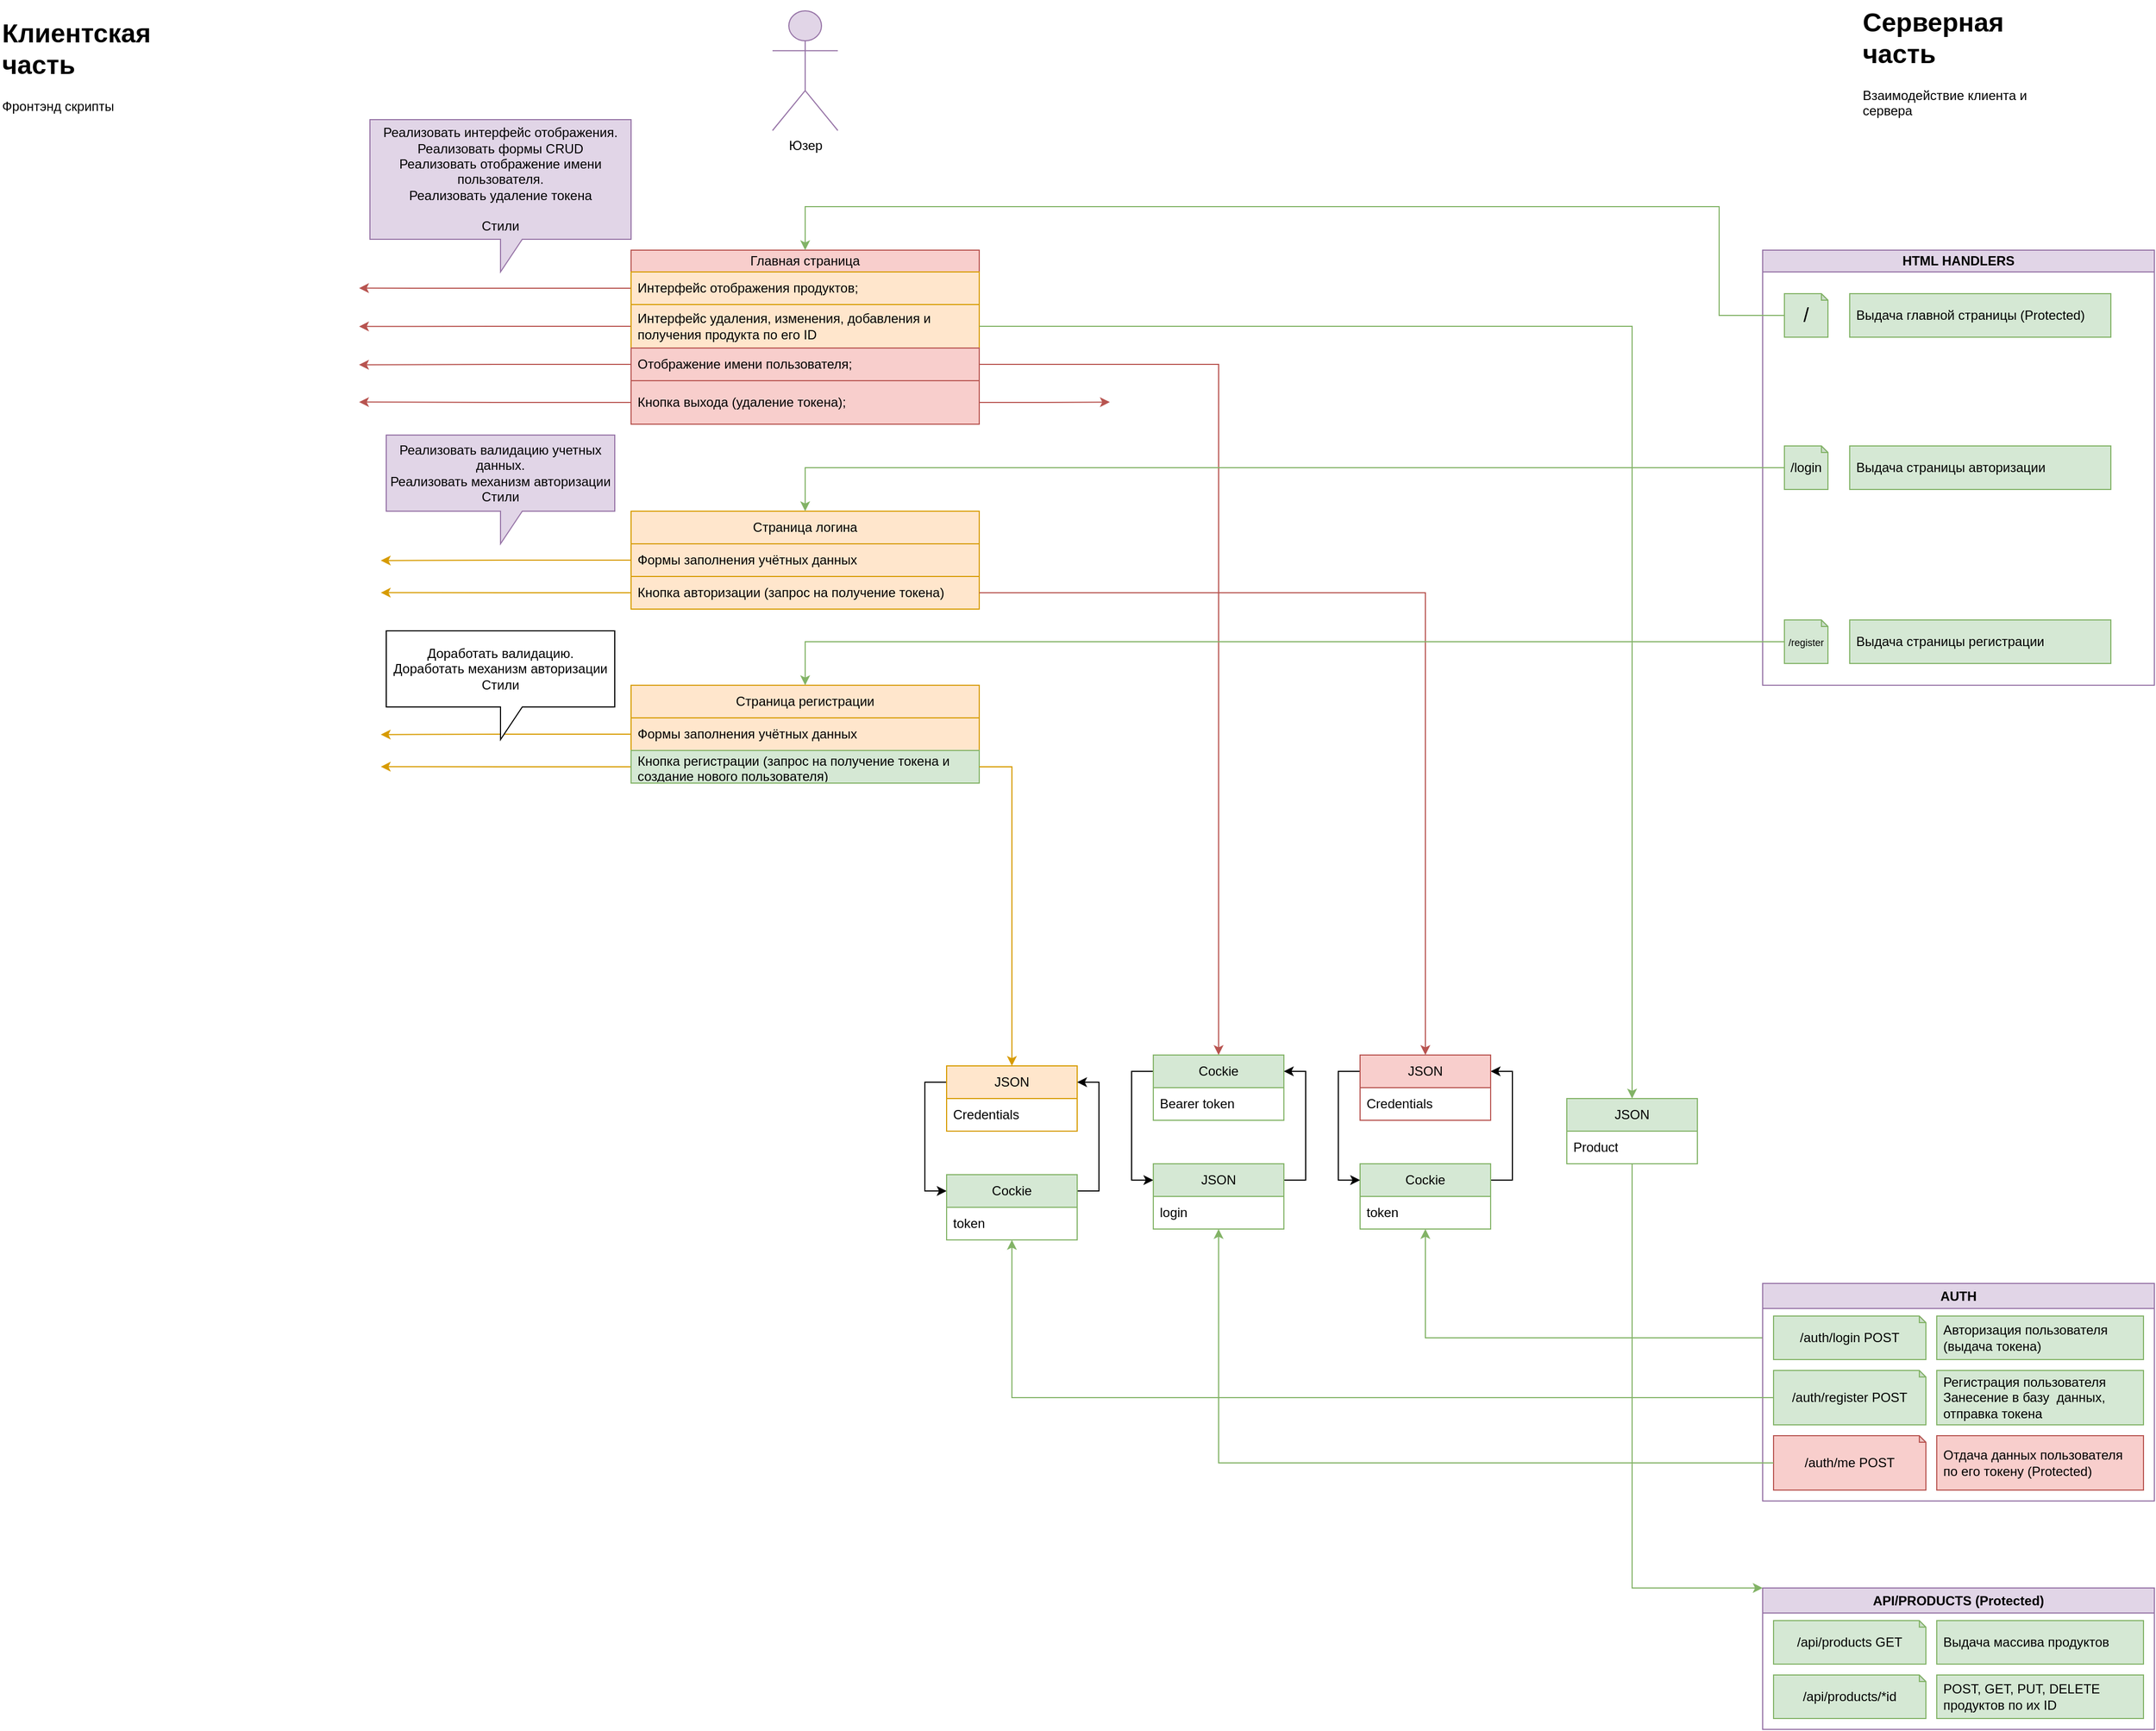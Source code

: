 <mxfile version="24.7.16">
  <diagram name="Страница — 1" id="KyiQzCt9rgxd2dY673ne">
    <mxGraphModel dx="2739" dy="2174" grid="1" gridSize="10" guides="1" tooltips="1" connect="1" arrows="1" fold="1" page="1" pageScale="1" pageWidth="827" pageHeight="1169" math="0" shadow="0">
      <root>
        <mxCell id="0" />
        <mxCell id="1" parent="0" />
        <mxCell id="AlWu4j2nUdlM_dIIHE1T-5" value="HTML HANDLERS" style="swimlane;whiteSpace=wrap;html=1;startSize=20;fillColor=#e1d5e7;strokeColor=#9673a6;" vertex="1" parent="1">
          <mxGeometry x="1000" y="40" width="360" height="400" as="geometry" />
        </mxCell>
        <mxCell id="AlWu4j2nUdlM_dIIHE1T-6" value="/login" style="shape=note;whiteSpace=wrap;html=1;backgroundOutline=1;darkOpacity=0.05;size=6;fillColor=#d5e8d4;strokeColor=#82b366;" vertex="1" parent="AlWu4j2nUdlM_dIIHE1T-5">
          <mxGeometry x="20" y="180" width="40" height="40" as="geometry" />
        </mxCell>
        <mxCell id="AlWu4j2nUdlM_dIIHE1T-12" value="&lt;font style=&quot;font-size: 18px;&quot;&gt;/&lt;/font&gt;" style="shape=note;whiteSpace=wrap;html=1;backgroundOutline=1;darkOpacity=0.05;size=6;fillColor=#d5e8d4;strokeColor=#82b366;" vertex="1" parent="AlWu4j2nUdlM_dIIHE1T-5">
          <mxGeometry x="20" y="40" width="40" height="40" as="geometry" />
        </mxCell>
        <mxCell id="AlWu4j2nUdlM_dIIHE1T-13" value="&lt;font style=&quot;font-size: 9px;&quot;&gt;/register&lt;/font&gt;" style="shape=note;whiteSpace=wrap;html=1;backgroundOutline=1;darkOpacity=0.05;size=6;fillColor=#d5e8d4;strokeColor=#82b366;" vertex="1" parent="AlWu4j2nUdlM_dIIHE1T-5">
          <mxGeometry x="20" y="340" width="40" height="40" as="geometry" />
        </mxCell>
        <mxCell id="AlWu4j2nUdlM_dIIHE1T-14" value="Выдача главной страницы (Protected)" style="text;strokeColor=#82b366;fillColor=#d5e8d4;align=left;verticalAlign=middle;spacingLeft=4;spacingRight=4;overflow=hidden;points=[[0,0.5],[1,0.5]];portConstraint=eastwest;rotatable=0;whiteSpace=wrap;html=1;" vertex="1" parent="AlWu4j2nUdlM_dIIHE1T-5">
          <mxGeometry x="80" y="40" width="240" height="40" as="geometry" />
        </mxCell>
        <mxCell id="AlWu4j2nUdlM_dIIHE1T-15" value="Выдача страницы авторизации" style="text;strokeColor=#82b366;fillColor=#d5e8d4;align=left;verticalAlign=middle;spacingLeft=4;spacingRight=4;overflow=hidden;points=[[0,0.5],[1,0.5]];portConstraint=eastwest;rotatable=0;whiteSpace=wrap;html=1;" vertex="1" parent="AlWu4j2nUdlM_dIIHE1T-5">
          <mxGeometry x="80" y="180" width="240" height="40" as="geometry" />
        </mxCell>
        <mxCell id="AlWu4j2nUdlM_dIIHE1T-16" value="Выдача страницы регистрации" style="text;strokeColor=#82b366;fillColor=#d5e8d4;align=left;verticalAlign=middle;spacingLeft=4;spacingRight=4;overflow=hidden;points=[[0,0.5],[1,0.5]];portConstraint=eastwest;rotatable=0;whiteSpace=wrap;html=1;" vertex="1" parent="AlWu4j2nUdlM_dIIHE1T-5">
          <mxGeometry x="80" y="340" width="240" height="40" as="geometry" />
        </mxCell>
        <mxCell id="AlWu4j2nUdlM_dIIHE1T-34" value="Главная страница" style="swimlane;fontStyle=0;childLayout=stackLayout;horizontal=1;startSize=20;horizontalStack=0;resizeParent=1;resizeParentMax=0;resizeLast=0;collapsible=1;marginBottom=0;whiteSpace=wrap;html=1;fillColor=#f8cecc;strokeColor=#b85450;" vertex="1" parent="1">
          <mxGeometry x="-40" y="40" width="320" height="160" as="geometry" />
        </mxCell>
        <mxCell id="AlWu4j2nUdlM_dIIHE1T-140" style="edgeStyle=orthogonalEdgeStyle;rounded=0;orthogonalLoop=1;jettySize=auto;html=1;exitX=0;exitY=0.5;exitDx=0;exitDy=0;fillColor=#f8cecc;strokeColor=#b85450;" edge="1" parent="AlWu4j2nUdlM_dIIHE1T-34" source="AlWu4j2nUdlM_dIIHE1T-36">
          <mxGeometry relative="1" as="geometry">
            <mxPoint x="-250" y="34.905" as="targetPoint" />
          </mxGeometry>
        </mxCell>
        <mxCell id="AlWu4j2nUdlM_dIIHE1T-36" value="Интерфейс отображения продуктов;" style="text;strokeColor=#d79b00;fillColor=#ffe6cc;align=left;verticalAlign=middle;spacingLeft=4;spacingRight=4;overflow=hidden;points=[[0,0.5],[1,0.5]];portConstraint=eastwest;rotatable=0;whiteSpace=wrap;html=1;" vertex="1" parent="AlWu4j2nUdlM_dIIHE1T-34">
          <mxGeometry y="20" width="320" height="30" as="geometry" />
        </mxCell>
        <mxCell id="AlWu4j2nUdlM_dIIHE1T-142" style="edgeStyle=orthogonalEdgeStyle;rounded=0;orthogonalLoop=1;jettySize=auto;html=1;exitX=0;exitY=0.5;exitDx=0;exitDy=0;fillColor=#f8cecc;strokeColor=#b85450;" edge="1" parent="AlWu4j2nUdlM_dIIHE1T-34" source="AlWu4j2nUdlM_dIIHE1T-37">
          <mxGeometry relative="1" as="geometry">
            <mxPoint x="-250" y="70.143" as="targetPoint" />
          </mxGeometry>
        </mxCell>
        <mxCell id="AlWu4j2nUdlM_dIIHE1T-37" value="Интерфейс удаления, изменения, добавления и получения продукта по его ID" style="text;strokeColor=#d79b00;fillColor=#ffe6cc;align=left;verticalAlign=middle;spacingLeft=4;spacingRight=4;overflow=hidden;points=[[0,0.5],[1,0.5]];portConstraint=eastwest;rotatable=0;whiteSpace=wrap;html=1;" vertex="1" parent="AlWu4j2nUdlM_dIIHE1T-34">
          <mxGeometry y="50" width="320" height="40" as="geometry" />
        </mxCell>
        <mxCell id="AlWu4j2nUdlM_dIIHE1T-143" style="edgeStyle=orthogonalEdgeStyle;rounded=0;orthogonalLoop=1;jettySize=auto;html=1;exitX=0;exitY=0.5;exitDx=0;exitDy=0;fillColor=#f8cecc;strokeColor=#b85450;" edge="1" parent="AlWu4j2nUdlM_dIIHE1T-34" source="AlWu4j2nUdlM_dIIHE1T-40">
          <mxGeometry relative="1" as="geometry">
            <mxPoint x="-250" y="105.381" as="targetPoint" />
          </mxGeometry>
        </mxCell>
        <mxCell id="AlWu4j2nUdlM_dIIHE1T-40" value="Отображение имени пользователя;" style="text;strokeColor=#b85450;fillColor=#f8cecc;align=left;verticalAlign=middle;spacingLeft=4;spacingRight=4;overflow=hidden;points=[[0,0.5],[1,0.5]];portConstraint=eastwest;rotatable=0;whiteSpace=wrap;html=1;" vertex="1" parent="AlWu4j2nUdlM_dIIHE1T-34">
          <mxGeometry y="90" width="320" height="30" as="geometry" />
        </mxCell>
        <mxCell id="AlWu4j2nUdlM_dIIHE1T-144" style="edgeStyle=orthogonalEdgeStyle;rounded=0;orthogonalLoop=1;jettySize=auto;html=1;exitX=0;exitY=0.5;exitDx=0;exitDy=0;fillColor=#f8cecc;strokeColor=#b85450;" edge="1" parent="AlWu4j2nUdlM_dIIHE1T-34" source="AlWu4j2nUdlM_dIIHE1T-41">
          <mxGeometry relative="1" as="geometry">
            <mxPoint x="-250" y="139.667" as="targetPoint" />
          </mxGeometry>
        </mxCell>
        <mxCell id="AlWu4j2nUdlM_dIIHE1T-145" style="edgeStyle=orthogonalEdgeStyle;rounded=0;orthogonalLoop=1;jettySize=auto;html=1;exitX=1;exitY=0.5;exitDx=0;exitDy=0;fillColor=#f8cecc;strokeColor=#b85450;" edge="1" parent="AlWu4j2nUdlM_dIIHE1T-34" source="AlWu4j2nUdlM_dIIHE1T-41">
          <mxGeometry relative="1" as="geometry">
            <mxPoint x="440" y="139.667" as="targetPoint" />
          </mxGeometry>
        </mxCell>
        <mxCell id="AlWu4j2nUdlM_dIIHE1T-41" value="Кнопка выхода (удаление токена);" style="text;strokeColor=#b85450;fillColor=#f8cecc;align=left;verticalAlign=middle;spacingLeft=4;spacingRight=4;overflow=hidden;points=[[0,0.5],[1,0.5]];portConstraint=eastwest;rotatable=0;whiteSpace=wrap;html=1;" vertex="1" parent="AlWu4j2nUdlM_dIIHE1T-34">
          <mxGeometry y="120" width="320" height="40" as="geometry" />
        </mxCell>
        <mxCell id="AlWu4j2nUdlM_dIIHE1T-44" value="API/PRODUCTS (Protected)" style="swimlane;whiteSpace=wrap;html=1;fillColor=#e1d5e7;strokeColor=#9673a6;" vertex="1" parent="1">
          <mxGeometry x="1000" y="1270" width="360" height="130" as="geometry" />
        </mxCell>
        <mxCell id="AlWu4j2nUdlM_dIIHE1T-45" value="/api/products/*id" style="shape=note;whiteSpace=wrap;html=1;backgroundOutline=1;darkOpacity=0.05;size=6;fillColor=#d5e8d4;strokeColor=#82b366;" vertex="1" parent="AlWu4j2nUdlM_dIIHE1T-44">
          <mxGeometry x="10" y="80" width="140" height="40" as="geometry" />
        </mxCell>
        <mxCell id="AlWu4j2nUdlM_dIIHE1T-46" value="/api/products GET" style="shape=note;whiteSpace=wrap;html=1;backgroundOutline=1;darkOpacity=0.05;size=6;fillColor=#d5e8d4;strokeColor=#82b366;" vertex="1" parent="AlWu4j2nUdlM_dIIHE1T-44">
          <mxGeometry x="10" y="30" width="140" height="40" as="geometry" />
        </mxCell>
        <mxCell id="AlWu4j2nUdlM_dIIHE1T-48" value="Выдача массива продуктов " style="text;strokeColor=#82b366;fillColor=#d5e8d4;align=left;verticalAlign=middle;spacingLeft=4;spacingRight=4;overflow=hidden;points=[[0,0.5],[1,0.5]];portConstraint=eastwest;rotatable=0;whiteSpace=wrap;html=1;" vertex="1" parent="AlWu4j2nUdlM_dIIHE1T-44">
          <mxGeometry x="160" y="30" width="190" height="40" as="geometry" />
        </mxCell>
        <mxCell id="AlWu4j2nUdlM_dIIHE1T-52" value="POST, GET, PUT, DELETE продуктов по их ID" style="text;strokeColor=#82b366;fillColor=#d5e8d4;align=left;verticalAlign=middle;spacingLeft=4;spacingRight=4;overflow=hidden;points=[[0,0.5],[1,0.5]];portConstraint=eastwest;rotatable=0;whiteSpace=wrap;html=1;" vertex="1" parent="AlWu4j2nUdlM_dIIHE1T-44">
          <mxGeometry x="160" y="80" width="190" height="40" as="geometry" />
        </mxCell>
        <mxCell id="AlWu4j2nUdlM_dIIHE1T-103" style="edgeStyle=orthogonalEdgeStyle;rounded=0;orthogonalLoop=1;jettySize=auto;html=1;exitX=0;exitY=0.25;exitDx=0;exitDy=0;fillColor=#d5e8d4;strokeColor=#82b366;" edge="1" parent="1" source="AlWu4j2nUdlM_dIIHE1T-54" target="AlWu4j2nUdlM_dIIHE1T-104">
          <mxGeometry relative="1" as="geometry">
            <mxPoint x="720" y="580" as="targetPoint" />
          </mxGeometry>
        </mxCell>
        <mxCell id="AlWu4j2nUdlM_dIIHE1T-54" value="AUTH" style="swimlane;whiteSpace=wrap;html=1;fillColor=#e1d5e7;strokeColor=#9673a6;" vertex="1" parent="1">
          <mxGeometry x="1000" y="990" width="360" height="200" as="geometry" />
        </mxCell>
        <mxCell id="AlWu4j2nUdlM_dIIHE1T-55" value="/auth/register POST" style="shape=note;whiteSpace=wrap;html=1;backgroundOutline=1;darkOpacity=0.05;size=6;fillColor=#d5e8d4;strokeColor=#82b366;" vertex="1" parent="AlWu4j2nUdlM_dIIHE1T-54">
          <mxGeometry x="10" y="80" width="140" height="50" as="geometry" />
        </mxCell>
        <mxCell id="AlWu4j2nUdlM_dIIHE1T-56" value="/auth/login POST" style="shape=note;whiteSpace=wrap;html=1;backgroundOutline=1;darkOpacity=0.05;size=6;fillColor=#d5e8d4;strokeColor=#82b366;" vertex="1" parent="AlWu4j2nUdlM_dIIHE1T-54">
          <mxGeometry x="10" y="30" width="140" height="40" as="geometry" />
        </mxCell>
        <mxCell id="AlWu4j2nUdlM_dIIHE1T-57" value="Авторизация пользователя&lt;br&gt;(выдача токена)" style="text;strokeColor=#82b366;fillColor=#d5e8d4;align=left;verticalAlign=middle;spacingLeft=4;spacingRight=4;overflow=hidden;points=[[0,0.5],[1,0.5]];portConstraint=eastwest;rotatable=0;whiteSpace=wrap;html=1;" vertex="1" parent="AlWu4j2nUdlM_dIIHE1T-54">
          <mxGeometry x="160" y="30" width="190" height="40" as="geometry" />
        </mxCell>
        <mxCell id="AlWu4j2nUdlM_dIIHE1T-58" value="Регистрация пользователя&lt;br&gt;Занесение в базу&amp;nbsp; данных, отправка токена" style="text;strokeColor=#82b366;fillColor=#d5e8d4;align=left;verticalAlign=middle;spacingLeft=4;spacingRight=4;overflow=hidden;points=[[0,0.5],[1,0.5]];portConstraint=eastwest;rotatable=0;whiteSpace=wrap;html=1;" vertex="1" parent="AlWu4j2nUdlM_dIIHE1T-54">
          <mxGeometry x="160" y="80" width="190" height="50" as="geometry" />
        </mxCell>
        <mxCell id="AlWu4j2nUdlM_dIIHE1T-63" value="/auth/me POST" style="shape=note;whiteSpace=wrap;html=1;backgroundOutline=1;darkOpacity=0.05;size=6;fillColor=#f8cecc;strokeColor=#b85450;" vertex="1" parent="AlWu4j2nUdlM_dIIHE1T-54">
          <mxGeometry x="10" y="140" width="140" height="50" as="geometry" />
        </mxCell>
        <mxCell id="AlWu4j2nUdlM_dIIHE1T-64" value="Отдача данных пользователя по его токену (Protected)" style="text;strokeColor=#b85450;fillColor=#f8cecc;align=left;verticalAlign=middle;spacingLeft=4;spacingRight=4;overflow=hidden;points=[[0,0.5],[1,0.5]];portConstraint=eastwest;rotatable=0;whiteSpace=wrap;html=1;" vertex="1" parent="AlWu4j2nUdlM_dIIHE1T-54">
          <mxGeometry x="160" y="140" width="190" height="50" as="geometry" />
        </mxCell>
        <mxCell id="AlWu4j2nUdlM_dIIHE1T-67" value="Страница логина" style="swimlane;fontStyle=0;childLayout=stackLayout;horizontal=1;startSize=30;horizontalStack=0;resizeParent=1;resizeParentMax=0;resizeLast=0;collapsible=1;marginBottom=0;whiteSpace=wrap;html=1;fillColor=#ffe6cc;strokeColor=#d79b00;" vertex="1" parent="1">
          <mxGeometry x="-40" y="280" width="320" height="90" as="geometry" />
        </mxCell>
        <mxCell id="AlWu4j2nUdlM_dIIHE1T-146" style="edgeStyle=orthogonalEdgeStyle;rounded=0;orthogonalLoop=1;jettySize=auto;html=1;exitX=0;exitY=0.5;exitDx=0;exitDy=0;fillColor=#ffe6cc;strokeColor=#d79b00;" edge="1" parent="AlWu4j2nUdlM_dIIHE1T-67" source="AlWu4j2nUdlM_dIIHE1T-68">
          <mxGeometry relative="1" as="geometry">
            <mxPoint x="-230" y="45.381" as="targetPoint" />
          </mxGeometry>
        </mxCell>
        <mxCell id="AlWu4j2nUdlM_dIIHE1T-68" value="Формы заполнения учётных данных " style="text;strokeColor=#d79b00;fillColor=#ffe6cc;align=left;verticalAlign=middle;spacingLeft=4;spacingRight=4;overflow=hidden;points=[[0,0.5],[1,0.5]];portConstraint=eastwest;rotatable=0;whiteSpace=wrap;html=1;" vertex="1" parent="AlWu4j2nUdlM_dIIHE1T-67">
          <mxGeometry y="30" width="320" height="30" as="geometry" />
        </mxCell>
        <mxCell id="AlWu4j2nUdlM_dIIHE1T-147" style="edgeStyle=orthogonalEdgeStyle;rounded=0;orthogonalLoop=1;jettySize=auto;html=1;exitX=0;exitY=0.5;exitDx=0;exitDy=0;fillColor=#ffe6cc;strokeColor=#d79b00;" edge="1" parent="AlWu4j2nUdlM_dIIHE1T-67" source="AlWu4j2nUdlM_dIIHE1T-71">
          <mxGeometry relative="1" as="geometry">
            <mxPoint x="-230" y="74.905" as="targetPoint" />
          </mxGeometry>
        </mxCell>
        <mxCell id="AlWu4j2nUdlM_dIIHE1T-71" value="&lt;div&gt;Кнопка авторизации (запрос на получение токена)&lt;/div&gt;" style="text;strokeColor=#d79b00;fillColor=#ffe6cc;align=left;verticalAlign=middle;spacingLeft=4;spacingRight=4;overflow=hidden;points=[[0,0.5],[1,0.5]];portConstraint=eastwest;rotatable=0;whiteSpace=wrap;html=1;" vertex="1" parent="AlWu4j2nUdlM_dIIHE1T-67">
          <mxGeometry y="60" width="320" height="30" as="geometry" />
        </mxCell>
        <mxCell id="AlWu4j2nUdlM_dIIHE1T-73" value="Страница регистрации" style="swimlane;fontStyle=0;childLayout=stackLayout;horizontal=1;startSize=30;horizontalStack=0;resizeParent=1;resizeParentMax=0;resizeLast=0;collapsible=1;marginBottom=0;whiteSpace=wrap;html=1;fillColor=#ffe6cc;strokeColor=#d79b00;" vertex="1" parent="1">
          <mxGeometry x="-40" y="440" width="320" height="90" as="geometry" />
        </mxCell>
        <mxCell id="AlWu4j2nUdlM_dIIHE1T-148" style="edgeStyle=orthogonalEdgeStyle;rounded=0;orthogonalLoop=1;jettySize=auto;html=1;exitX=0;exitY=0.5;exitDx=0;exitDy=0;fillColor=#ffe6cc;strokeColor=#d79b00;" edge="1" parent="AlWu4j2nUdlM_dIIHE1T-73" source="AlWu4j2nUdlM_dIIHE1T-74">
          <mxGeometry relative="1" as="geometry">
            <mxPoint x="-230" y="45.381" as="targetPoint" />
          </mxGeometry>
        </mxCell>
        <mxCell id="AlWu4j2nUdlM_dIIHE1T-74" value="Формы заполнения учётных данных" style="text;strokeColor=#d79b00;fillColor=#ffe6cc;align=left;verticalAlign=middle;spacingLeft=4;spacingRight=4;overflow=hidden;points=[[0,0.5],[1,0.5]];portConstraint=eastwest;rotatable=0;whiteSpace=wrap;html=1;" vertex="1" parent="AlWu4j2nUdlM_dIIHE1T-73">
          <mxGeometry y="30" width="320" height="30" as="geometry" />
        </mxCell>
        <mxCell id="AlWu4j2nUdlM_dIIHE1T-149" style="edgeStyle=orthogonalEdgeStyle;rounded=0;orthogonalLoop=1;jettySize=auto;html=1;exitX=0;exitY=0.5;exitDx=0;exitDy=0;fillColor=#ffe6cc;strokeColor=#d79b00;" edge="1" parent="AlWu4j2nUdlM_dIIHE1T-73" source="AlWu4j2nUdlM_dIIHE1T-75">
          <mxGeometry relative="1" as="geometry">
            <mxPoint x="-230" y="74.905" as="targetPoint" />
          </mxGeometry>
        </mxCell>
        <mxCell id="AlWu4j2nUdlM_dIIHE1T-75" value="&lt;div&gt;Кнопка регистрации (запрос на получение токена и создание нового пользователя)&lt;/div&gt;" style="text;strokeColor=#82b366;fillColor=#d5e8d4;align=left;verticalAlign=middle;spacingLeft=4;spacingRight=4;overflow=hidden;points=[[0,0.5],[1,0.5]];portConstraint=eastwest;rotatable=0;whiteSpace=wrap;html=1;" vertex="1" parent="AlWu4j2nUdlM_dIIHE1T-73">
          <mxGeometry y="60" width="320" height="30" as="geometry" />
        </mxCell>
        <mxCell id="AlWu4j2nUdlM_dIIHE1T-81" style="edgeStyle=orthogonalEdgeStyle;rounded=0;orthogonalLoop=1;jettySize=auto;html=1;exitX=0;exitY=0.5;exitDx=0;exitDy=0;exitPerimeter=0;entryX=0.5;entryY=0;entryDx=0;entryDy=0;fillColor=#d5e8d4;strokeColor=#82b366;" edge="1" parent="1" source="AlWu4j2nUdlM_dIIHE1T-12" target="AlWu4j2nUdlM_dIIHE1T-34">
          <mxGeometry relative="1" as="geometry">
            <mxPoint x="720" y="80" as="targetPoint" />
            <Array as="points">
              <mxPoint x="960" y="100" />
              <mxPoint x="960" />
              <mxPoint x="120" />
            </Array>
          </mxGeometry>
        </mxCell>
        <mxCell id="AlWu4j2nUdlM_dIIHE1T-87" style="edgeStyle=orthogonalEdgeStyle;rounded=0;orthogonalLoop=1;jettySize=auto;html=1;exitX=1;exitY=0.5;exitDx=0;exitDy=0;entryX=0.5;entryY=0;entryDx=0;entryDy=0;fillColor=#f8cecc;strokeColor=#b85450;" edge="1" parent="1" source="AlWu4j2nUdlM_dIIHE1T-40" target="AlWu4j2nUdlM_dIIHE1T-89">
          <mxGeometry relative="1" as="geometry">
            <mxPoint x="580" y="420" as="targetPoint" />
          </mxGeometry>
        </mxCell>
        <mxCell id="AlWu4j2nUdlM_dIIHE1T-120" style="edgeStyle=orthogonalEdgeStyle;rounded=0;orthogonalLoop=1;jettySize=auto;html=1;exitX=0;exitY=0.25;exitDx=0;exitDy=0;entryX=0;entryY=0.25;entryDx=0;entryDy=0;" edge="1" parent="1" source="AlWu4j2nUdlM_dIIHE1T-89" target="AlWu4j2nUdlM_dIIHE1T-96">
          <mxGeometry relative="1" as="geometry" />
        </mxCell>
        <mxCell id="AlWu4j2nUdlM_dIIHE1T-89" value="Cockie" style="swimlane;fontStyle=0;childLayout=stackLayout;horizontal=1;startSize=30;horizontalStack=0;resizeParent=1;resizeParentMax=0;resizeLast=0;collapsible=1;marginBottom=0;whiteSpace=wrap;html=1;fillColor=#d5e8d4;strokeColor=#82b366;" vertex="1" parent="1">
          <mxGeometry x="439.96" y="780" width="120" height="60" as="geometry" />
        </mxCell>
        <mxCell id="AlWu4j2nUdlM_dIIHE1T-90" value="Bearer token" style="text;strokeColor=none;fillColor=none;align=left;verticalAlign=middle;spacingLeft=4;spacingRight=4;overflow=hidden;points=[[0,0.5],[1,0.5]];portConstraint=eastwest;rotatable=0;whiteSpace=wrap;html=1;" vertex="1" parent="AlWu4j2nUdlM_dIIHE1T-89">
          <mxGeometry y="30" width="120" height="30" as="geometry" />
        </mxCell>
        <mxCell id="AlWu4j2nUdlM_dIIHE1T-131" style="edgeStyle=orthogonalEdgeStyle;rounded=0;orthogonalLoop=1;jettySize=auto;html=1;exitX=1;exitY=0.25;exitDx=0;exitDy=0;entryX=1;entryY=0.25;entryDx=0;entryDy=0;" edge="1" parent="1" source="AlWu4j2nUdlM_dIIHE1T-96" target="AlWu4j2nUdlM_dIIHE1T-89">
          <mxGeometry relative="1" as="geometry" />
        </mxCell>
        <mxCell id="AlWu4j2nUdlM_dIIHE1T-96" value="JSON" style="swimlane;fontStyle=0;childLayout=stackLayout;horizontal=1;startSize=30;horizontalStack=0;resizeParent=1;resizeParentMax=0;resizeLast=0;collapsible=1;marginBottom=0;whiteSpace=wrap;html=1;fillColor=#d5e8d4;strokeColor=#82b366;" vertex="1" parent="1">
          <mxGeometry x="439.96" y="880" width="120" height="60" as="geometry" />
        </mxCell>
        <mxCell id="AlWu4j2nUdlM_dIIHE1T-97" value="login" style="text;strokeColor=none;fillColor=none;align=left;verticalAlign=middle;spacingLeft=4;spacingRight=4;overflow=hidden;points=[[0,0.5],[1,0.5]];portConstraint=eastwest;rotatable=0;whiteSpace=wrap;html=1;" vertex="1" parent="AlWu4j2nUdlM_dIIHE1T-96">
          <mxGeometry y="30" width="120" height="30" as="geometry" />
        </mxCell>
        <mxCell id="AlWu4j2nUdlM_dIIHE1T-100" style="edgeStyle=orthogonalEdgeStyle;rounded=0;orthogonalLoop=1;jettySize=auto;html=1;exitX=0;exitY=0.5;exitDx=0;exitDy=0;exitPerimeter=0;entryX=0.5;entryY=1;entryDx=0;entryDy=0;fillColor=#d5e8d4;strokeColor=#82b366;" edge="1" parent="1" source="AlWu4j2nUdlM_dIIHE1T-63" target="AlWu4j2nUdlM_dIIHE1T-96">
          <mxGeometry relative="1" as="geometry">
            <mxPoint x="620" y="640" as="targetPoint" />
          </mxGeometry>
        </mxCell>
        <mxCell id="AlWu4j2nUdlM_dIIHE1T-118" style="edgeStyle=orthogonalEdgeStyle;rounded=0;orthogonalLoop=1;jettySize=auto;html=1;exitX=1;exitY=0.25;exitDx=0;exitDy=0;entryX=1;entryY=0.25;entryDx=0;entryDy=0;" edge="1" parent="1" source="AlWu4j2nUdlM_dIIHE1T-104" target="AlWu4j2nUdlM_dIIHE1T-107">
          <mxGeometry relative="1" as="geometry">
            <Array as="points">
              <mxPoint x="770" y="795" />
            </Array>
          </mxGeometry>
        </mxCell>
        <mxCell id="AlWu4j2nUdlM_dIIHE1T-104" value="Cockie" style="swimlane;fontStyle=0;childLayout=stackLayout;horizontal=1;startSize=30;horizontalStack=0;resizeParent=1;resizeParentMax=0;resizeLast=0;collapsible=1;marginBottom=0;whiteSpace=wrap;html=1;fillColor=#d5e8d4;strokeColor=#82b366;" vertex="1" parent="1">
          <mxGeometry x="630" y="880" width="120" height="60" as="geometry" />
        </mxCell>
        <mxCell id="AlWu4j2nUdlM_dIIHE1T-105" value="token" style="text;strokeColor=none;fillColor=none;align=left;verticalAlign=middle;spacingLeft=4;spacingRight=4;overflow=hidden;points=[[0,0.5],[1,0.5]];portConstraint=eastwest;rotatable=0;whiteSpace=wrap;html=1;" vertex="1" parent="AlWu4j2nUdlM_dIIHE1T-104">
          <mxGeometry y="30" width="120" height="30" as="geometry" />
        </mxCell>
        <mxCell id="AlWu4j2nUdlM_dIIHE1T-117" style="edgeStyle=orthogonalEdgeStyle;rounded=0;orthogonalLoop=1;jettySize=auto;html=1;exitX=0;exitY=0.25;exitDx=0;exitDy=0;entryX=0;entryY=0.25;entryDx=0;entryDy=0;" edge="1" parent="1" source="AlWu4j2nUdlM_dIIHE1T-107" target="AlWu4j2nUdlM_dIIHE1T-104">
          <mxGeometry relative="1" as="geometry" />
        </mxCell>
        <mxCell id="AlWu4j2nUdlM_dIIHE1T-107" value="JSON" style="swimlane;fontStyle=0;childLayout=stackLayout;horizontal=1;startSize=30;horizontalStack=0;resizeParent=1;resizeParentMax=0;resizeLast=0;collapsible=1;marginBottom=0;whiteSpace=wrap;html=1;fillColor=#f8cecc;strokeColor=#b85450;" vertex="1" parent="1">
          <mxGeometry x="630" y="780" width="120" height="60" as="geometry" />
        </mxCell>
        <mxCell id="AlWu4j2nUdlM_dIIHE1T-108" value="Credentials" style="text;strokeColor=none;fillColor=none;align=left;verticalAlign=middle;spacingLeft=4;spacingRight=4;overflow=hidden;points=[[0,0.5],[1,0.5]];portConstraint=eastwest;rotatable=0;whiteSpace=wrap;html=1;" vertex="1" parent="AlWu4j2nUdlM_dIIHE1T-107">
          <mxGeometry y="30" width="120" height="30" as="geometry" />
        </mxCell>
        <mxCell id="AlWu4j2nUdlM_dIIHE1T-115" style="edgeStyle=orthogonalEdgeStyle;rounded=0;orthogonalLoop=1;jettySize=auto;html=1;exitX=0.5;exitY=1;exitDx=0;exitDy=0;entryX=0.5;entryY=1.002;entryDx=0;entryDy=0;entryPerimeter=0;" edge="1" parent="AlWu4j2nUdlM_dIIHE1T-107" source="AlWu4j2nUdlM_dIIHE1T-107" target="AlWu4j2nUdlM_dIIHE1T-108">
          <mxGeometry relative="1" as="geometry" />
        </mxCell>
        <mxCell id="AlWu4j2nUdlM_dIIHE1T-109" style="edgeStyle=orthogonalEdgeStyle;rounded=0;orthogonalLoop=1;jettySize=auto;html=1;exitX=1;exitY=0.5;exitDx=0;exitDy=0;entryX=0.5;entryY=0;entryDx=0;entryDy=0;fillColor=#f8cecc;strokeColor=#b85450;" edge="1" parent="1" source="AlWu4j2nUdlM_dIIHE1T-71" target="AlWu4j2nUdlM_dIIHE1T-107">
          <mxGeometry relative="1" as="geometry" />
        </mxCell>
        <mxCell id="AlWu4j2nUdlM_dIIHE1T-130" style="edgeStyle=orthogonalEdgeStyle;rounded=0;orthogonalLoop=1;jettySize=auto;html=1;exitX=0;exitY=0.25;exitDx=0;exitDy=0;entryX=0;entryY=0.25;entryDx=0;entryDy=0;" edge="1" parent="1" source="AlWu4j2nUdlM_dIIHE1T-110" target="AlWu4j2nUdlM_dIIHE1T-122">
          <mxGeometry relative="1" as="geometry" />
        </mxCell>
        <mxCell id="AlWu4j2nUdlM_dIIHE1T-110" value="JSON" style="swimlane;fontStyle=0;childLayout=stackLayout;horizontal=1;startSize=30;horizontalStack=0;resizeParent=1;resizeParentMax=0;resizeLast=0;collapsible=1;marginBottom=0;whiteSpace=wrap;html=1;fillColor=#ffe6cc;strokeColor=#d79b00;" vertex="1" parent="1">
          <mxGeometry x="250" y="790" width="120" height="60" as="geometry" />
        </mxCell>
        <mxCell id="AlWu4j2nUdlM_dIIHE1T-111" value="Credentials" style="text;strokeColor=none;fillColor=none;align=left;verticalAlign=middle;spacingLeft=4;spacingRight=4;overflow=hidden;points=[[0,0.5],[1,0.5]];portConstraint=eastwest;rotatable=0;whiteSpace=wrap;html=1;" vertex="1" parent="AlWu4j2nUdlM_dIIHE1T-110">
          <mxGeometry y="30" width="120" height="30" as="geometry" />
        </mxCell>
        <mxCell id="AlWu4j2nUdlM_dIIHE1T-112" style="edgeStyle=orthogonalEdgeStyle;rounded=0;orthogonalLoop=1;jettySize=auto;html=1;exitX=1;exitY=0.5;exitDx=0;exitDy=0;entryX=0.5;entryY=0;entryDx=0;entryDy=0;fillColor=#ffe6cc;strokeColor=#d79b00;" edge="1" parent="1" source="AlWu4j2nUdlM_dIIHE1T-75" target="AlWu4j2nUdlM_dIIHE1T-110">
          <mxGeometry relative="1" as="geometry" />
        </mxCell>
        <mxCell id="AlWu4j2nUdlM_dIIHE1T-132" style="edgeStyle=orthogonalEdgeStyle;rounded=0;orthogonalLoop=1;jettySize=auto;html=1;exitX=1;exitY=0.25;exitDx=0;exitDy=0;entryX=1;entryY=0.25;entryDx=0;entryDy=0;" edge="1" parent="1" source="AlWu4j2nUdlM_dIIHE1T-122" target="AlWu4j2nUdlM_dIIHE1T-110">
          <mxGeometry relative="1" as="geometry" />
        </mxCell>
        <mxCell id="AlWu4j2nUdlM_dIIHE1T-122" value="Cockie" style="swimlane;fontStyle=0;childLayout=stackLayout;horizontal=1;startSize=30;horizontalStack=0;resizeParent=1;resizeParentMax=0;resizeLast=0;collapsible=1;marginBottom=0;whiteSpace=wrap;html=1;fillColor=#d5e8d4;strokeColor=#82b366;" vertex="1" parent="1">
          <mxGeometry x="250" y="890" width="120" height="60" as="geometry" />
        </mxCell>
        <mxCell id="AlWu4j2nUdlM_dIIHE1T-123" value="token" style="text;strokeColor=none;fillColor=none;align=left;verticalAlign=middle;spacingLeft=4;spacingRight=4;overflow=hidden;points=[[0,0.5],[1,0.5]];portConstraint=eastwest;rotatable=0;whiteSpace=wrap;html=1;" vertex="1" parent="AlWu4j2nUdlM_dIIHE1T-122">
          <mxGeometry y="30" width="120" height="30" as="geometry" />
        </mxCell>
        <mxCell id="AlWu4j2nUdlM_dIIHE1T-124" style="edgeStyle=orthogonalEdgeStyle;rounded=0;orthogonalLoop=1;jettySize=auto;html=1;exitX=0;exitY=0.5;exitDx=0;exitDy=0;exitPerimeter=0;fillColor=#d5e8d4;strokeColor=#82b366;" edge="1" parent="1" source="AlWu4j2nUdlM_dIIHE1T-55" target="AlWu4j2nUdlM_dIIHE1T-122">
          <mxGeometry relative="1" as="geometry" />
        </mxCell>
        <mxCell id="AlWu4j2nUdlM_dIIHE1T-127" style="edgeStyle=orthogonalEdgeStyle;rounded=0;orthogonalLoop=1;jettySize=auto;html=1;exitX=0;exitY=0.5;exitDx=0;exitDy=0;exitPerimeter=0;entryX=0.5;entryY=0;entryDx=0;entryDy=0;fillColor=#d5e8d4;strokeColor=#82b366;" edge="1" parent="1" source="AlWu4j2nUdlM_dIIHE1T-6" target="AlWu4j2nUdlM_dIIHE1T-67">
          <mxGeometry relative="1" as="geometry">
            <Array as="points">
              <mxPoint x="120" y="240" />
            </Array>
          </mxGeometry>
        </mxCell>
        <mxCell id="AlWu4j2nUdlM_dIIHE1T-128" style="edgeStyle=orthogonalEdgeStyle;rounded=0;orthogonalLoop=1;jettySize=auto;html=1;exitX=0;exitY=0.5;exitDx=0;exitDy=0;exitPerimeter=0;entryX=0.5;entryY=0;entryDx=0;entryDy=0;fillColor=#d5e8d4;strokeColor=#82b366;" edge="1" parent="1" source="AlWu4j2nUdlM_dIIHE1T-13" target="AlWu4j2nUdlM_dIIHE1T-73">
          <mxGeometry relative="1" as="geometry">
            <Array as="points">
              <mxPoint x="120" y="400" />
            </Array>
          </mxGeometry>
        </mxCell>
        <mxCell id="AlWu4j2nUdlM_dIIHE1T-139" style="edgeStyle=orthogonalEdgeStyle;rounded=0;orthogonalLoop=1;jettySize=auto;html=1;exitX=0.5;exitY=1;exitDx=0;exitDy=0;entryX=0;entryY=0;entryDx=0;entryDy=0;fillColor=#d5e8d4;strokeColor=#82b366;" edge="1" parent="1" source="AlWu4j2nUdlM_dIIHE1T-133" target="AlWu4j2nUdlM_dIIHE1T-44">
          <mxGeometry relative="1" as="geometry">
            <Array as="points">
              <mxPoint x="880" y="1270" />
            </Array>
          </mxGeometry>
        </mxCell>
        <mxCell id="AlWu4j2nUdlM_dIIHE1T-133" value="JSON" style="swimlane;fontStyle=0;childLayout=stackLayout;horizontal=1;startSize=30;horizontalStack=0;resizeParent=1;resizeParentMax=0;resizeLast=0;collapsible=1;marginBottom=0;whiteSpace=wrap;html=1;fillColor=#d5e8d4;strokeColor=#82b366;" vertex="1" parent="1">
          <mxGeometry x="820" y="820" width="120" height="60" as="geometry" />
        </mxCell>
        <mxCell id="AlWu4j2nUdlM_dIIHE1T-134" value="Product" style="text;strokeColor=none;fillColor=none;align=left;verticalAlign=middle;spacingLeft=4;spacingRight=4;overflow=hidden;points=[[0,0.5],[1,0.5]];portConstraint=eastwest;rotatable=0;whiteSpace=wrap;html=1;" vertex="1" parent="AlWu4j2nUdlM_dIIHE1T-133">
          <mxGeometry y="30" width="120" height="30" as="geometry" />
        </mxCell>
        <mxCell id="AlWu4j2nUdlM_dIIHE1T-135" style="edgeStyle=orthogonalEdgeStyle;rounded=0;orthogonalLoop=1;jettySize=auto;html=1;exitX=0.5;exitY=1;exitDx=0;exitDy=0;entryX=0.5;entryY=1.002;entryDx=0;entryDy=0;entryPerimeter=0;" edge="1" parent="AlWu4j2nUdlM_dIIHE1T-133" source="AlWu4j2nUdlM_dIIHE1T-133" target="AlWu4j2nUdlM_dIIHE1T-134">
          <mxGeometry relative="1" as="geometry" />
        </mxCell>
        <mxCell id="AlWu4j2nUdlM_dIIHE1T-138" style="edgeStyle=orthogonalEdgeStyle;rounded=0;orthogonalLoop=1;jettySize=auto;html=1;exitX=1;exitY=0.5;exitDx=0;exitDy=0;entryX=0.5;entryY=0;entryDx=0;entryDy=0;fillColor=#d5e8d4;strokeColor=#82b366;" edge="1" parent="1" source="AlWu4j2nUdlM_dIIHE1T-37" target="AlWu4j2nUdlM_dIIHE1T-133">
          <mxGeometry relative="1" as="geometry" />
        </mxCell>
        <mxCell id="AlWu4j2nUdlM_dIIHE1T-150" value="&lt;h1 style=&quot;margin-top: 0px;&quot;&gt;Клиентская часть&lt;br&gt;&lt;/h1&gt;&lt;p&gt;Фронтэнд скрипты&lt;br&gt;&lt;/p&gt;" style="text;html=1;whiteSpace=wrap;overflow=hidden;rounded=0;" vertex="1" parent="1">
          <mxGeometry x="-620" y="-180" width="180" height="100" as="geometry" />
        </mxCell>
        <mxCell id="AlWu4j2nUdlM_dIIHE1T-152" value="Юзер" style="shape=umlActor;verticalLabelPosition=bottom;verticalAlign=top;html=1;outlineConnect=0;fillColor=#e1d5e7;strokeColor=#9673a6;" vertex="1" parent="1">
          <mxGeometry x="90" y="-180" width="60" height="110" as="geometry" />
        </mxCell>
        <mxCell id="AlWu4j2nUdlM_dIIHE1T-158" value="&lt;h1 style=&quot;margin-top: 0px;&quot;&gt;Серверная часть&lt;br&gt;&lt;/h1&gt;&lt;p&gt;Взаимодействие клиента и сервера&lt;br&gt;&lt;/p&gt;" style="text;html=1;whiteSpace=wrap;overflow=hidden;rounded=0;" vertex="1" parent="1">
          <mxGeometry x="1090" y="-190" width="180" height="120" as="geometry" />
        </mxCell>
        <mxCell id="AlWu4j2nUdlM_dIIHE1T-160" value="Реализовать интерфейс отображения.&lt;br&gt;&lt;div&gt;Реализовать формы CRUD&lt;/div&gt;&lt;div&gt;Реализовать отображение имени пользователя.&lt;/div&gt;&lt;div&gt;Реализовать удаление токена&lt;br&gt;&lt;/div&gt;&lt;div&gt;&lt;br&gt;&lt;/div&gt;&lt;div&gt;Стили&lt;br&gt;&lt;/div&gt;" style="shape=callout;whiteSpace=wrap;html=1;perimeter=calloutPerimeter;fillColor=#e1d5e7;strokeColor=#9673a6;" vertex="1" parent="1">
          <mxGeometry x="-280" y="-80" width="240" height="140" as="geometry" />
        </mxCell>
        <mxCell id="AlWu4j2nUdlM_dIIHE1T-161" value="&lt;div&gt;Реализовать валидацию учетных данных.&lt;/div&gt;&lt;div&gt;Реализовать механизм авторизации&lt;/div&gt;&lt;div&gt;Стили&lt;br&gt;&lt;/div&gt;" style="shape=callout;whiteSpace=wrap;html=1;perimeter=calloutPerimeter;fillColor=#e1d5e7;strokeColor=#9673a6;" vertex="1" parent="1">
          <mxGeometry x="-265" y="210" width="210" height="100" as="geometry" />
        </mxCell>
        <mxCell id="AlWu4j2nUdlM_dIIHE1T-162" value="&lt;div&gt;Доработать валидацию.&lt;br&gt;&lt;/div&gt;&lt;div&gt;Доработать механизм авторизации&lt;br&gt;&lt;/div&gt;&lt;div&gt;Стили&lt;br&gt;&lt;/div&gt;" style="shape=callout;whiteSpace=wrap;html=1;perimeter=calloutPerimeter;" vertex="1" parent="1">
          <mxGeometry x="-265" y="390" width="210" height="100" as="geometry" />
        </mxCell>
      </root>
    </mxGraphModel>
  </diagram>
</mxfile>
